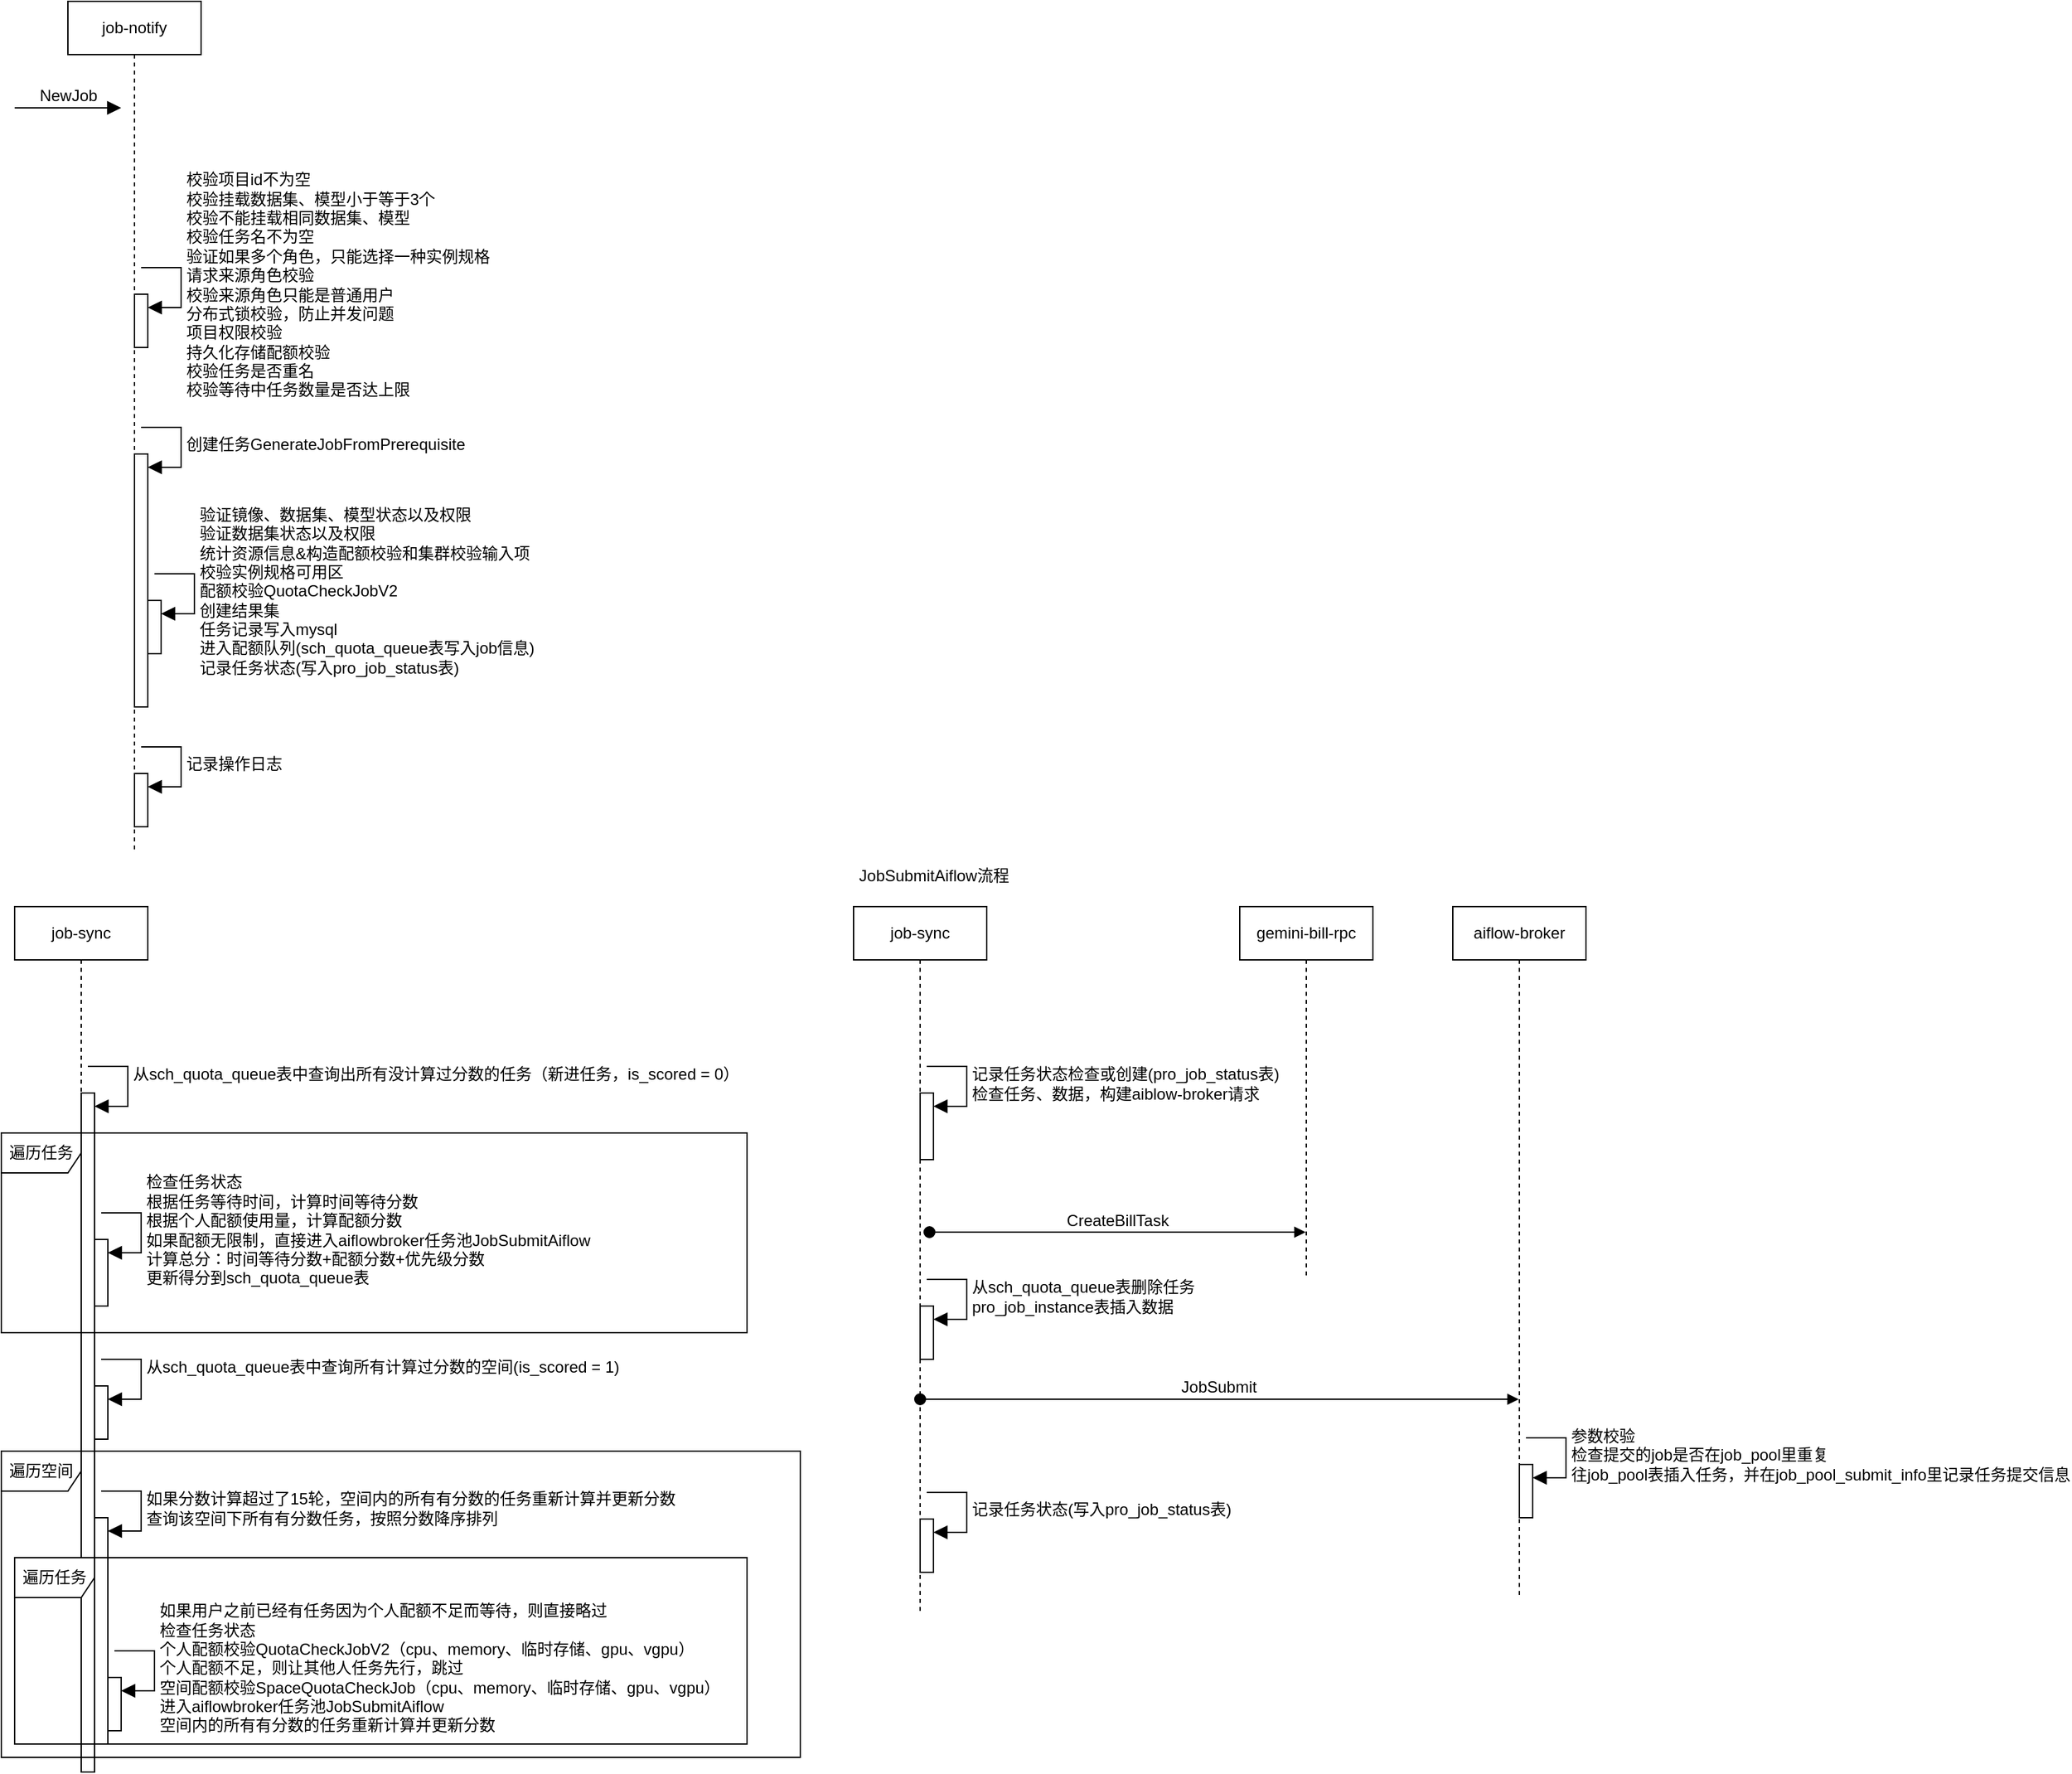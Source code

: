 <mxfile version="28.1.2">
  <diagram name="离线任务创建和提交" id="q-FKr38_cjb9bAnMw6bk">
    <mxGraphModel dx="1554" dy="763" grid="1" gridSize="10" guides="1" tooltips="1" connect="1" arrows="1" fold="1" page="1" pageScale="1" pageWidth="827" pageHeight="1169" math="0" shadow="0">
      <root>
        <mxCell id="0" />
        <mxCell id="1" parent="0" />
        <mxCell id="2ayJp5on0NI8x-PA82Mp-1" value="job-notify" style="shape=umlLifeline;perimeter=lifelinePerimeter;whiteSpace=wrap;html=1;container=1;dropTarget=0;collapsible=0;recursiveResize=0;outlineConnect=0;portConstraint=eastwest;newEdgeStyle={&quot;curved&quot;:0,&quot;rounded&quot;:0};" vertex="1" parent="1">
          <mxGeometry x="120" y="80" width="100" height="640" as="geometry" />
        </mxCell>
        <mxCell id="2ayJp5on0NI8x-PA82Mp-3" value="" style="html=1;points=[[0,0,0,0,5],[0,1,0,0,-5],[1,0,0,0,5],[1,1,0,0,-5]];perimeter=orthogonalPerimeter;outlineConnect=0;targetShapes=umlLifeline;portConstraint=eastwest;newEdgeStyle={&quot;curved&quot;:0,&quot;rounded&quot;:0};" vertex="1" parent="2ayJp5on0NI8x-PA82Mp-1">
          <mxGeometry x="50" y="220" width="10" height="40" as="geometry" />
        </mxCell>
        <mxCell id="2ayJp5on0NI8x-PA82Mp-4" value="校验项目id不为空&lt;div&gt;校验挂载数据集、模型小于等于3个&lt;/div&gt;&lt;div&gt;校验不能挂载相同数据集、模型&lt;/div&gt;&lt;div&gt;校验任务名不为空&lt;/div&gt;&lt;div&gt;验证如果多个角色，只能选择一种实例规格&lt;/div&gt;&lt;div&gt;请求来源角色校验&lt;/div&gt;&lt;div&gt;校验来源角色只能是普通用户&lt;/div&gt;&lt;div&gt;分布式锁校验，防止并发问题&lt;/div&gt;&lt;div&gt;项目权限校验&lt;/div&gt;&lt;div&gt;持久化存储配额校验&lt;/div&gt;&lt;div&gt;校验任务是否重名&lt;/div&gt;&lt;div&gt;校验等待中任务数量是否达上限&lt;/div&gt;" style="html=1;align=left;spacingLeft=2;endArrow=block;rounded=0;edgeStyle=orthogonalEdgeStyle;curved=0;rounded=0;fontSize=12;startSize=8;endSize=8;" edge="1" target="2ayJp5on0NI8x-PA82Mp-3" parent="2ayJp5on0NI8x-PA82Mp-1">
          <mxGeometry x="0.012" relative="1" as="geometry">
            <mxPoint x="55" y="200" as="sourcePoint" />
            <Array as="points">
              <mxPoint x="85" y="230" />
            </Array>
            <mxPoint as="offset" />
          </mxGeometry>
        </mxCell>
        <mxCell id="2ayJp5on0NI8x-PA82Mp-5" value="" style="html=1;points=[[0,0,0,0,5],[0,1,0,0,-5],[1,0,0,0,5],[1,1,0,0,-5]];perimeter=orthogonalPerimeter;outlineConnect=0;targetShapes=umlLifeline;portConstraint=eastwest;newEdgeStyle={&quot;curved&quot;:0,&quot;rounded&quot;:0};" vertex="1" parent="2ayJp5on0NI8x-PA82Mp-1">
          <mxGeometry x="50" y="340" width="10" height="190" as="geometry" />
        </mxCell>
        <mxCell id="2ayJp5on0NI8x-PA82Mp-6" value="创建任务GenerateJobFromPrerequisite" style="html=1;align=left;spacingLeft=2;endArrow=block;rounded=0;edgeStyle=orthogonalEdgeStyle;curved=0;rounded=0;fontSize=12;startSize=8;endSize=8;" edge="1" target="2ayJp5on0NI8x-PA82Mp-5" parent="2ayJp5on0NI8x-PA82Mp-1">
          <mxGeometry relative="1" as="geometry">
            <mxPoint x="55" y="320" as="sourcePoint" />
            <Array as="points">
              <mxPoint x="85" y="350" />
            </Array>
          </mxGeometry>
        </mxCell>
        <mxCell id="2ayJp5on0NI8x-PA82Mp-7" value="" style="html=1;points=[[0,0,0,0,5],[0,1,0,0,-5],[1,0,0,0,5],[1,1,0,0,-5]];perimeter=orthogonalPerimeter;outlineConnect=0;targetShapes=umlLifeline;portConstraint=eastwest;newEdgeStyle={&quot;curved&quot;:0,&quot;rounded&quot;:0};" vertex="1" parent="2ayJp5on0NI8x-PA82Mp-1">
          <mxGeometry x="60" y="450" width="10" height="40" as="geometry" />
        </mxCell>
        <mxCell id="2ayJp5on0NI8x-PA82Mp-8" value="验证镜像、数据集、模型状态以及权限&lt;div&gt;验证数据集状态以及权限&lt;/div&gt;&lt;div&gt;统计资源信息&amp;amp;构造配额校验和集群校验输入项&lt;/div&gt;&lt;div&gt;校验实例规格可用区&lt;/div&gt;&lt;div&gt;配额校验QuotaCheckJobV2&lt;/div&gt;&lt;div&gt;创建结果集&lt;/div&gt;&lt;div&gt;任务记录写入mysql&lt;/div&gt;&lt;div&gt;进入配额队列(sch_quota_queue表写入job信息)&lt;br&gt;&lt;div&gt;记录任务状态(写入pro_job_status表)&lt;/div&gt;&lt;/div&gt;" style="html=1;align=left;spacingLeft=2;endArrow=block;rounded=0;edgeStyle=orthogonalEdgeStyle;curved=0;rounded=0;fontSize=12;startSize=8;endSize=8;" edge="1" target="2ayJp5on0NI8x-PA82Mp-7" parent="2ayJp5on0NI8x-PA82Mp-1">
          <mxGeometry x="0.012" relative="1" as="geometry">
            <mxPoint x="65" y="430" as="sourcePoint" />
            <Array as="points">
              <mxPoint x="95" y="460" />
            </Array>
            <mxPoint as="offset" />
          </mxGeometry>
        </mxCell>
        <mxCell id="2ayJp5on0NI8x-PA82Mp-9" value="" style="html=1;points=[[0,0,0,0,5],[0,1,0,0,-5],[1,0,0,0,5],[1,1,0,0,-5]];perimeter=orthogonalPerimeter;outlineConnect=0;targetShapes=umlLifeline;portConstraint=eastwest;newEdgeStyle={&quot;curved&quot;:0,&quot;rounded&quot;:0};" vertex="1" parent="2ayJp5on0NI8x-PA82Mp-1">
          <mxGeometry x="50" y="580" width="10" height="40" as="geometry" />
        </mxCell>
        <mxCell id="2ayJp5on0NI8x-PA82Mp-10" value="记录操作日志" style="html=1;align=left;spacingLeft=2;endArrow=block;rounded=0;edgeStyle=orthogonalEdgeStyle;curved=0;rounded=0;fontSize=12;startSize=8;endSize=8;" edge="1" target="2ayJp5on0NI8x-PA82Mp-9" parent="2ayJp5on0NI8x-PA82Mp-1">
          <mxGeometry relative="1" as="geometry">
            <mxPoint x="55" y="560" as="sourcePoint" />
            <Array as="points">
              <mxPoint x="85" y="590" />
            </Array>
          </mxGeometry>
        </mxCell>
        <mxCell id="2ayJp5on0NI8x-PA82Mp-2" value="NewJob" style="html=1;verticalAlign=bottom;endArrow=block;curved=0;rounded=0;fontSize=12;startSize=8;endSize=8;" edge="1" parent="1">
          <mxGeometry width="80" relative="1" as="geometry">
            <mxPoint x="80" y="160" as="sourcePoint" />
            <mxPoint x="160" y="160" as="targetPoint" />
          </mxGeometry>
        </mxCell>
        <mxCell id="2ayJp5on0NI8x-PA82Mp-11" value="job-sync" style="shape=umlLifeline;perimeter=lifelinePerimeter;whiteSpace=wrap;html=1;container=1;dropTarget=0;collapsible=0;recursiveResize=0;outlineConnect=0;portConstraint=eastwest;newEdgeStyle={&quot;curved&quot;:0,&quot;rounded&quot;:0};" vertex="1" parent="1">
          <mxGeometry x="80" y="760" width="100" height="650" as="geometry" />
        </mxCell>
        <mxCell id="2ayJp5on0NI8x-PA82Mp-12" value="" style="html=1;points=[[0,0,0,0,5],[0,1,0,0,-5],[1,0,0,0,5],[1,1,0,0,-5]];perimeter=orthogonalPerimeter;outlineConnect=0;targetShapes=umlLifeline;portConstraint=eastwest;newEdgeStyle={&quot;curved&quot;:0,&quot;rounded&quot;:0};" vertex="1" parent="2ayJp5on0NI8x-PA82Mp-11">
          <mxGeometry x="50" y="140" width="10" height="510" as="geometry" />
        </mxCell>
        <mxCell id="2ayJp5on0NI8x-PA82Mp-13" value="从sch_quota_queue表中查询出所有没计算过分数的任务（新进任务，is_scored = 0）&lt;div&gt;&lt;br&gt;&lt;/div&gt;" style="html=1;align=left;spacingLeft=2;endArrow=block;rounded=0;edgeStyle=orthogonalEdgeStyle;curved=0;rounded=0;fontSize=12;startSize=8;endSize=8;" edge="1" target="2ayJp5on0NI8x-PA82Mp-12" parent="2ayJp5on0NI8x-PA82Mp-11">
          <mxGeometry x="0.012" relative="1" as="geometry">
            <mxPoint x="55" y="120" as="sourcePoint" />
            <Array as="points">
              <mxPoint x="85" y="150" />
            </Array>
            <mxPoint as="offset" />
          </mxGeometry>
        </mxCell>
        <mxCell id="2ayJp5on0NI8x-PA82Mp-14" value="" style="html=1;points=[[0,0,0,0,5],[0,1,0,0,-5],[1,0,0,0,5],[1,1,0,0,-5]];perimeter=orthogonalPerimeter;outlineConnect=0;targetShapes=umlLifeline;portConstraint=eastwest;newEdgeStyle={&quot;curved&quot;:0,&quot;rounded&quot;:0};" vertex="1" parent="2ayJp5on0NI8x-PA82Mp-11">
          <mxGeometry x="60" y="250" width="10" height="50" as="geometry" />
        </mxCell>
        <mxCell id="2ayJp5on0NI8x-PA82Mp-15" value="检查任务状态&lt;div&gt;根据任务等待时间，计算时间等待分数&lt;/div&gt;&lt;div&gt;根据个人配额使用量，计算配额分数&lt;/div&gt;&lt;div&gt;如果配额无限制，直接进入aiflowbroker任务池JobSubmitAiflow&lt;/div&gt;&lt;div&gt;计算总分：时间等待分数+配额分数+优先级分数&lt;/div&gt;&lt;div&gt;更新得分到&lt;span style=&quot;background-color: light-dark(#ffffff, var(--ge-dark-color, #121212)); color: light-dark(rgb(0, 0, 0), rgb(255, 255, 255));&quot;&gt;sch_quota_queue表&lt;/span&gt;&lt;/div&gt;" style="html=1;align=left;spacingLeft=2;endArrow=block;rounded=0;edgeStyle=orthogonalEdgeStyle;curved=0;rounded=0;fontSize=12;startSize=8;endSize=8;" edge="1" target="2ayJp5on0NI8x-PA82Mp-14" parent="2ayJp5on0NI8x-PA82Mp-11">
          <mxGeometry x="0.012" relative="1" as="geometry">
            <mxPoint x="65" y="230" as="sourcePoint" />
            <Array as="points">
              <mxPoint x="95" y="260" />
            </Array>
            <mxPoint as="offset" />
          </mxGeometry>
        </mxCell>
        <mxCell id="2ayJp5on0NI8x-PA82Mp-23" value="" style="html=1;points=[[0,0,0,0,5],[0,1,0,0,-5],[1,0,0,0,5],[1,1,0,0,-5]];perimeter=orthogonalPerimeter;outlineConnect=0;targetShapes=umlLifeline;portConstraint=eastwest;newEdgeStyle={&quot;curved&quot;:0,&quot;rounded&quot;:0};" vertex="1" parent="2ayJp5on0NI8x-PA82Mp-11">
          <mxGeometry x="60" y="360" width="10" height="40" as="geometry" />
        </mxCell>
        <mxCell id="2ayJp5on0NI8x-PA82Mp-24" value="&lt;div&gt;&lt;span style=&quot;color: light-dark(rgb(0, 0, 0), rgb(255, 255, 255));&quot;&gt;从&lt;/span&gt;&lt;span style=&quot;color: light-dark(rgb(0, 0, 0), rgb(255, 255, 255));&quot;&gt;sch_quota_queue表中查询所有计算过分数的空间(&lt;/span&gt;&lt;span style=&quot;color: light-dark(rgb(0, 0, 0), rgb(255, 255, 255));&quot;&gt;is_scored = 1&lt;/span&gt;&lt;span style=&quot;color: light-dark(rgb(0, 0, 0), rgb(255, 255, 255));&quot;&gt;)&lt;/span&gt;&lt;/div&gt;&lt;div&gt;&lt;span style=&quot;color: light-dark(rgb(0, 0, 0), rgb(255, 255, 255));&quot;&gt;&lt;br&gt;&lt;/span&gt;&lt;/div&gt;" style="html=1;align=left;spacingLeft=2;endArrow=block;rounded=0;edgeStyle=orthogonalEdgeStyle;curved=0;rounded=0;fontSize=12;startSize=8;endSize=8;" edge="1" target="2ayJp5on0NI8x-PA82Mp-23" parent="2ayJp5on0NI8x-PA82Mp-11">
          <mxGeometry relative="1" as="geometry">
            <mxPoint x="65" y="340" as="sourcePoint" />
            <Array as="points">
              <mxPoint x="95" y="370" />
            </Array>
          </mxGeometry>
        </mxCell>
        <mxCell id="2ayJp5on0NI8x-PA82Mp-16" value="" style="html=1;points=[[0,0,0,0,5],[0,1,0,0,-5],[1,0,0,0,5],[1,1,0,0,-5]];perimeter=orthogonalPerimeter;outlineConnect=0;targetShapes=umlLifeline;portConstraint=eastwest;newEdgeStyle={&quot;curved&quot;:0,&quot;rounded&quot;:0};" vertex="1" parent="2ayJp5on0NI8x-PA82Mp-11">
          <mxGeometry x="60" y="459" width="10" height="170" as="geometry" />
        </mxCell>
        <mxCell id="2ayJp5on0NI8x-PA82Mp-17" value="如果分数计算超过了15轮，空间内的所有有分数的任务重新计算并更新分数&lt;div&gt;查询该空间下所有有分数任务，按照分数降序排列&lt;/div&gt;" style="html=1;align=left;spacingLeft=2;endArrow=block;rounded=0;edgeStyle=orthogonalEdgeStyle;curved=0;rounded=0;fontSize=12;startSize=8;endSize=8;" edge="1" target="2ayJp5on0NI8x-PA82Mp-16" parent="2ayJp5on0NI8x-PA82Mp-11">
          <mxGeometry x="0.012" relative="1" as="geometry">
            <mxPoint x="65" y="439" as="sourcePoint" />
            <Array as="points">
              <mxPoint x="95" y="469" />
            </Array>
            <mxPoint as="offset" />
          </mxGeometry>
        </mxCell>
        <mxCell id="2ayJp5on0NI8x-PA82Mp-18" value="" style="html=1;points=[[0,0,0,0,5],[0,1,0,0,-5],[1,0,0,0,5],[1,1,0,0,-5]];perimeter=orthogonalPerimeter;outlineConnect=0;targetShapes=umlLifeline;portConstraint=eastwest;newEdgeStyle={&quot;curved&quot;:0,&quot;rounded&quot;:0};" vertex="1" parent="2ayJp5on0NI8x-PA82Mp-11">
          <mxGeometry x="70" y="579" width="10" height="40" as="geometry" />
        </mxCell>
        <mxCell id="2ayJp5on0NI8x-PA82Mp-19" value="如果用户之前已经有任务因为个人配额不足而等待，则直接略过&lt;div&gt;检查任务状态&lt;/div&gt;&lt;div&gt;个人配额校验QuotaCheckJobV2（cpu、memory、临时存储、gpu、vgpu）&lt;/div&gt;&lt;div&gt;个人配额不足，则让其他人任务先行，跳过&lt;/div&gt;&lt;div&gt;空间配额校验SpaceQuotaCheckJob&lt;span style=&quot;background-color: light-dark(#ffffff, var(--ge-dark-color, #121212)); color: light-dark(rgb(0, 0, 0), rgb(255, 255, 255));&quot;&gt;（cpu、memory、临时存储、gpu、vgpu）&lt;/span&gt;&lt;/div&gt;&lt;div&gt;进入aiflowbroker任务池JobSubmitAiflow&lt;/div&gt;&lt;div&gt;&lt;span style=&quot;background-color: light-dark(#ffffff, var(--ge-dark-color, #121212)); color: light-dark(rgb(0, 0, 0), rgb(255, 255, 255));&quot;&gt;空间内的所有有分数的任务重新计算并更新分数&lt;/span&gt;&lt;/div&gt;" style="html=1;align=left;spacingLeft=2;endArrow=block;rounded=0;edgeStyle=orthogonalEdgeStyle;curved=0;rounded=0;fontSize=12;startSize=8;endSize=8;" edge="1" target="2ayJp5on0NI8x-PA82Mp-18" parent="2ayJp5on0NI8x-PA82Mp-11">
          <mxGeometry x="0.012" relative="1" as="geometry">
            <mxPoint x="75" y="559" as="sourcePoint" />
            <Array as="points">
              <mxPoint x="105" y="589" />
            </Array>
            <mxPoint as="offset" />
          </mxGeometry>
        </mxCell>
        <mxCell id="2ayJp5on0NI8x-PA82Mp-21" value="遍历空间" style="shape=umlFrame;whiteSpace=wrap;html=1;pointerEvents=0;" vertex="1" parent="2ayJp5on0NI8x-PA82Mp-11">
          <mxGeometry x="-10" y="409" width="600" height="230" as="geometry" />
        </mxCell>
        <mxCell id="2ayJp5on0NI8x-PA82Mp-22" value="遍历任务" style="shape=umlFrame;whiteSpace=wrap;html=1;pointerEvents=0;" vertex="1" parent="2ayJp5on0NI8x-PA82Mp-11">
          <mxGeometry y="489" width="550" height="140" as="geometry" />
        </mxCell>
        <mxCell id="2ayJp5on0NI8x-PA82Mp-20" value="遍历任务" style="shape=umlFrame;whiteSpace=wrap;html=1;pointerEvents=0;" vertex="1" parent="1">
          <mxGeometry x="70" y="930" width="560" height="150" as="geometry" />
        </mxCell>
        <mxCell id="2ayJp5on0NI8x-PA82Mp-25" value="job-sync" style="shape=umlLifeline;perimeter=lifelinePerimeter;whiteSpace=wrap;html=1;container=1;dropTarget=0;collapsible=0;recursiveResize=0;outlineConnect=0;portConstraint=eastwest;newEdgeStyle={&quot;curved&quot;:0,&quot;rounded&quot;:0};" vertex="1" parent="1">
          <mxGeometry x="710" y="760" width="100" height="530" as="geometry" />
        </mxCell>
        <mxCell id="2ayJp5on0NI8x-PA82Mp-26" value="" style="html=1;points=[[0,0,0,0,5],[0,1,0,0,-5],[1,0,0,0,5],[1,1,0,0,-5]];perimeter=orthogonalPerimeter;outlineConnect=0;targetShapes=umlLifeline;portConstraint=eastwest;newEdgeStyle={&quot;curved&quot;:0,&quot;rounded&quot;:0};" vertex="1" parent="2ayJp5on0NI8x-PA82Mp-25">
          <mxGeometry x="50" y="140" width="10" height="50" as="geometry" />
        </mxCell>
        <mxCell id="2ayJp5on0NI8x-PA82Mp-27" value="&lt;div&gt;记录任务状态检查或创建(pro_job_status表)&lt;/div&gt;&lt;div&gt;检查任务、数据，构建aiblow-broker请求&lt;/div&gt;" style="html=1;align=left;spacingLeft=2;endArrow=block;rounded=0;edgeStyle=orthogonalEdgeStyle;curved=0;rounded=0;fontSize=12;startSize=8;endSize=8;" edge="1" parent="2ayJp5on0NI8x-PA82Mp-25" target="2ayJp5on0NI8x-PA82Mp-26">
          <mxGeometry x="0.012" relative="1" as="geometry">
            <mxPoint x="55" y="120" as="sourcePoint" />
            <Array as="points">
              <mxPoint x="85" y="150" />
            </Array>
            <mxPoint as="offset" />
          </mxGeometry>
        </mxCell>
        <mxCell id="2ayJp5on0NI8x-PA82Mp-42" value="" style="html=1;points=[[0,0,0,0,5],[0,1,0,0,-5],[1,0,0,0,5],[1,1,0,0,-5]];perimeter=orthogonalPerimeter;outlineConnect=0;targetShapes=umlLifeline;portConstraint=eastwest;newEdgeStyle={&quot;curved&quot;:0,&quot;rounded&quot;:0};" vertex="1" parent="2ayJp5on0NI8x-PA82Mp-25">
          <mxGeometry x="50" y="300" width="10" height="40" as="geometry" />
        </mxCell>
        <mxCell id="2ayJp5on0NI8x-PA82Mp-43" value="从sch_quota_queue表删除任务&lt;div&gt;pro_job_instance表插入数据&lt;/div&gt;" style="html=1;align=left;spacingLeft=2;endArrow=block;rounded=0;edgeStyle=orthogonalEdgeStyle;curved=0;rounded=0;fontSize=12;startSize=8;endSize=8;" edge="1" target="2ayJp5on0NI8x-PA82Mp-42" parent="2ayJp5on0NI8x-PA82Mp-25">
          <mxGeometry x="0.012" relative="1" as="geometry">
            <mxPoint x="55" y="280" as="sourcePoint" />
            <Array as="points">
              <mxPoint x="85" y="310" />
            </Array>
            <mxPoint as="offset" />
          </mxGeometry>
        </mxCell>
        <mxCell id="2ayJp5on0NI8x-PA82Mp-44" value="" style="html=1;points=[[0,0,0,0,5],[0,1,0,0,-5],[1,0,0,0,5],[1,1,0,0,-5]];perimeter=orthogonalPerimeter;outlineConnect=0;targetShapes=umlLifeline;portConstraint=eastwest;newEdgeStyle={&quot;curved&quot;:0,&quot;rounded&quot;:0};" vertex="1" parent="2ayJp5on0NI8x-PA82Mp-25">
          <mxGeometry x="50" y="460" width="10" height="40" as="geometry" />
        </mxCell>
        <mxCell id="2ayJp5on0NI8x-PA82Mp-45" value="&lt;div&gt;&lt;span style=&quot;background-color: light-dark(#ffffff, var(--ge-dark-color, #121212)); color: light-dark(rgb(0, 0, 0), rgb(255, 255, 255));&quot;&gt;记录任务状态(写入pro_job_status表)&lt;/span&gt;&lt;/div&gt;" style="html=1;align=left;spacingLeft=2;endArrow=block;rounded=0;edgeStyle=orthogonalEdgeStyle;curved=0;rounded=0;fontSize=12;startSize=8;endSize=8;" edge="1" parent="2ayJp5on0NI8x-PA82Mp-25" target="2ayJp5on0NI8x-PA82Mp-44">
          <mxGeometry x="0.012" relative="1" as="geometry">
            <mxPoint x="55" y="440" as="sourcePoint" />
            <Array as="points">
              <mxPoint x="85" y="470" />
            </Array>
            <mxPoint as="offset" />
          </mxGeometry>
        </mxCell>
        <mxCell id="2ayJp5on0NI8x-PA82Mp-38" value="gemini-bill-rpc" style="shape=umlLifeline;perimeter=lifelinePerimeter;whiteSpace=wrap;html=1;container=1;dropTarget=0;collapsible=0;recursiveResize=0;outlineConnect=0;portConstraint=eastwest;newEdgeStyle={&quot;curved&quot;:0,&quot;rounded&quot;:0};" vertex="1" parent="1">
          <mxGeometry x="1000" y="760" width="100" height="280" as="geometry" />
        </mxCell>
        <mxCell id="2ayJp5on0NI8x-PA82Mp-41" value="CreateBillTask" style="html=1;verticalAlign=bottom;startArrow=oval;startFill=1;endArrow=block;startSize=8;curved=0;rounded=0;fontSize=12;" edge="1" parent="1" target="2ayJp5on0NI8x-PA82Mp-38">
          <mxGeometry x="-0.002" width="60" relative="1" as="geometry">
            <mxPoint x="767" y="1004.5" as="sourcePoint" />
            <mxPoint x="827" y="1004.5" as="targetPoint" />
            <mxPoint as="offset" />
          </mxGeometry>
        </mxCell>
        <mxCell id="2ayJp5on0NI8x-PA82Mp-46" value="aiflow-broker" style="shape=umlLifeline;perimeter=lifelinePerimeter;whiteSpace=wrap;html=1;container=1;dropTarget=0;collapsible=0;recursiveResize=0;outlineConnect=0;portConstraint=eastwest;newEdgeStyle={&quot;curved&quot;:0,&quot;rounded&quot;:0};" vertex="1" parent="1">
          <mxGeometry x="1160" y="760" width="100" height="520" as="geometry" />
        </mxCell>
        <mxCell id="2ayJp5on0NI8x-PA82Mp-50" value="" style="html=1;points=[[0,0,0,0,5],[0,1,0,0,-5],[1,0,0,0,5],[1,1,0,0,-5]];perimeter=orthogonalPerimeter;outlineConnect=0;targetShapes=umlLifeline;portConstraint=eastwest;newEdgeStyle={&quot;curved&quot;:0,&quot;rounded&quot;:0};" vertex="1" parent="2ayJp5on0NI8x-PA82Mp-46">
          <mxGeometry x="50" y="419" width="10" height="40" as="geometry" />
        </mxCell>
        <mxCell id="2ayJp5on0NI8x-PA82Mp-51" value="参数校验&lt;div&gt;检查提交的job是否在job_pool里重复&lt;/div&gt;&lt;div&gt;往job_pool表插入任务，并在job_pool_submit_info里记录任务提交信息&lt;/div&gt;" style="html=1;align=left;spacingLeft=2;endArrow=block;rounded=0;edgeStyle=orthogonalEdgeStyle;curved=0;rounded=0;fontSize=12;startSize=8;endSize=8;" edge="1" target="2ayJp5on0NI8x-PA82Mp-50" parent="2ayJp5on0NI8x-PA82Mp-46">
          <mxGeometry relative="1" as="geometry">
            <mxPoint x="55" y="399" as="sourcePoint" />
            <Array as="points">
              <mxPoint x="85" y="429" />
            </Array>
          </mxGeometry>
        </mxCell>
        <mxCell id="2ayJp5on0NI8x-PA82Mp-49" value="JobSubmit" style="html=1;verticalAlign=bottom;startArrow=oval;startFill=1;endArrow=block;startSize=8;curved=0;rounded=0;fontSize=12;" edge="1" parent="1" target="2ayJp5on0NI8x-PA82Mp-46">
          <mxGeometry x="-0.003" width="60" relative="1" as="geometry">
            <mxPoint x="760" y="1130" as="sourcePoint" />
            <mxPoint x="1043" y="1130.5" as="targetPoint" />
            <mxPoint as="offset" />
          </mxGeometry>
        </mxCell>
        <mxCell id="2ayJp5on0NI8x-PA82Mp-53" value="&lt;span style=&quot;font-size: 12px; text-align: left; background-color: rgb(255, 255, 255);&quot;&gt;JobSubmitAiflow流程&lt;/span&gt;" style="text;html=1;align=center;verticalAlign=middle;resizable=0;points=[];autosize=1;strokeColor=none;fillColor=none;fontSize=16;" vertex="1" parent="1">
          <mxGeometry x="700" y="720" width="140" height="30" as="geometry" />
        </mxCell>
      </root>
    </mxGraphModel>
  </diagram>
</mxfile>
